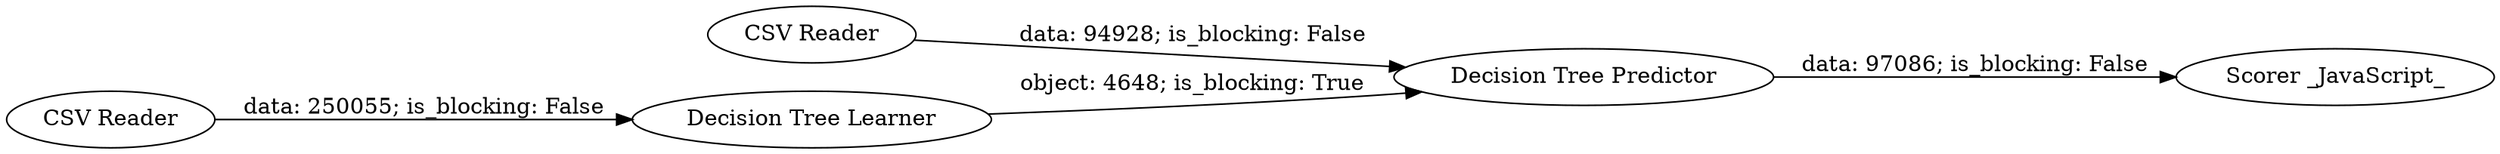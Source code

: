 digraph {
	"-1240276686486713000_9" [label="Scorer _JavaScript_"]
	"-1240276686486713000_1" [label="CSV Reader"]
	"-1240276686486713000_2" [label="CSV Reader"]
	"-1240276686486713000_4" [label="Decision Tree Predictor"]
	"-1240276686486713000_5" [label="Decision Tree Learner"]
	"-1240276686486713000_2" -> "-1240276686486713000_4" [label="data: 94928; is_blocking: False"]
	"-1240276686486713000_4" -> "-1240276686486713000_9" [label="data: 97086; is_blocking: False"]
	"-1240276686486713000_5" -> "-1240276686486713000_4" [label="object: 4648; is_blocking: True"]
	"-1240276686486713000_1" -> "-1240276686486713000_5" [label="data: 250055; is_blocking: False"]
	rankdir=LR
}
